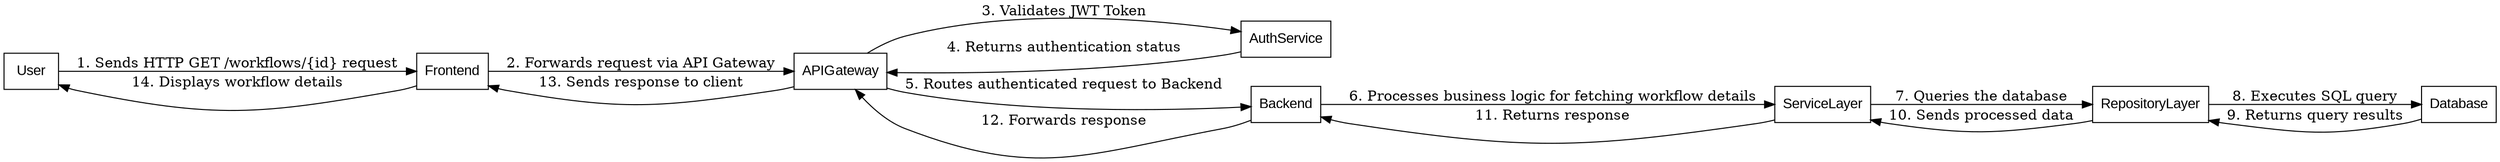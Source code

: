 digraph GetWorkflowDetails {
    rankdir=LR;
    node [shape=record, fontname=Arial];

    User -> Frontend [label="1. Sends HTTP GET /workflows/{id} request"];
    Frontend -> APIGateway [label="2. Forwards request via API Gateway"];
    APIGateway -> AuthService [label="3. Validates JWT Token"];
    AuthService -> APIGateway [label="4. Returns authentication status"];
    APIGateway -> Backend [label="5. Routes authenticated request to Backend"];
    Backend -> ServiceLayer [label="6. Processes business logic for fetching workflow details"];
    ServiceLayer -> RepositoryLayer [label="7. Queries the database"];
    RepositoryLayer -> Database [label="8. Executes SQL query"];
    Database -> RepositoryLayer [label="9. Returns query results"];
    RepositoryLayer -> ServiceLayer [label="10. Sends processed data"];
    ServiceLayer -> Backend [label="11. Returns response"];
    Backend -> APIGateway [label="12. Forwards response"];
    APIGateway -> Frontend [label="13. Sends response to client"];
    Frontend -> User [label="14. Displays workflow details"];
}